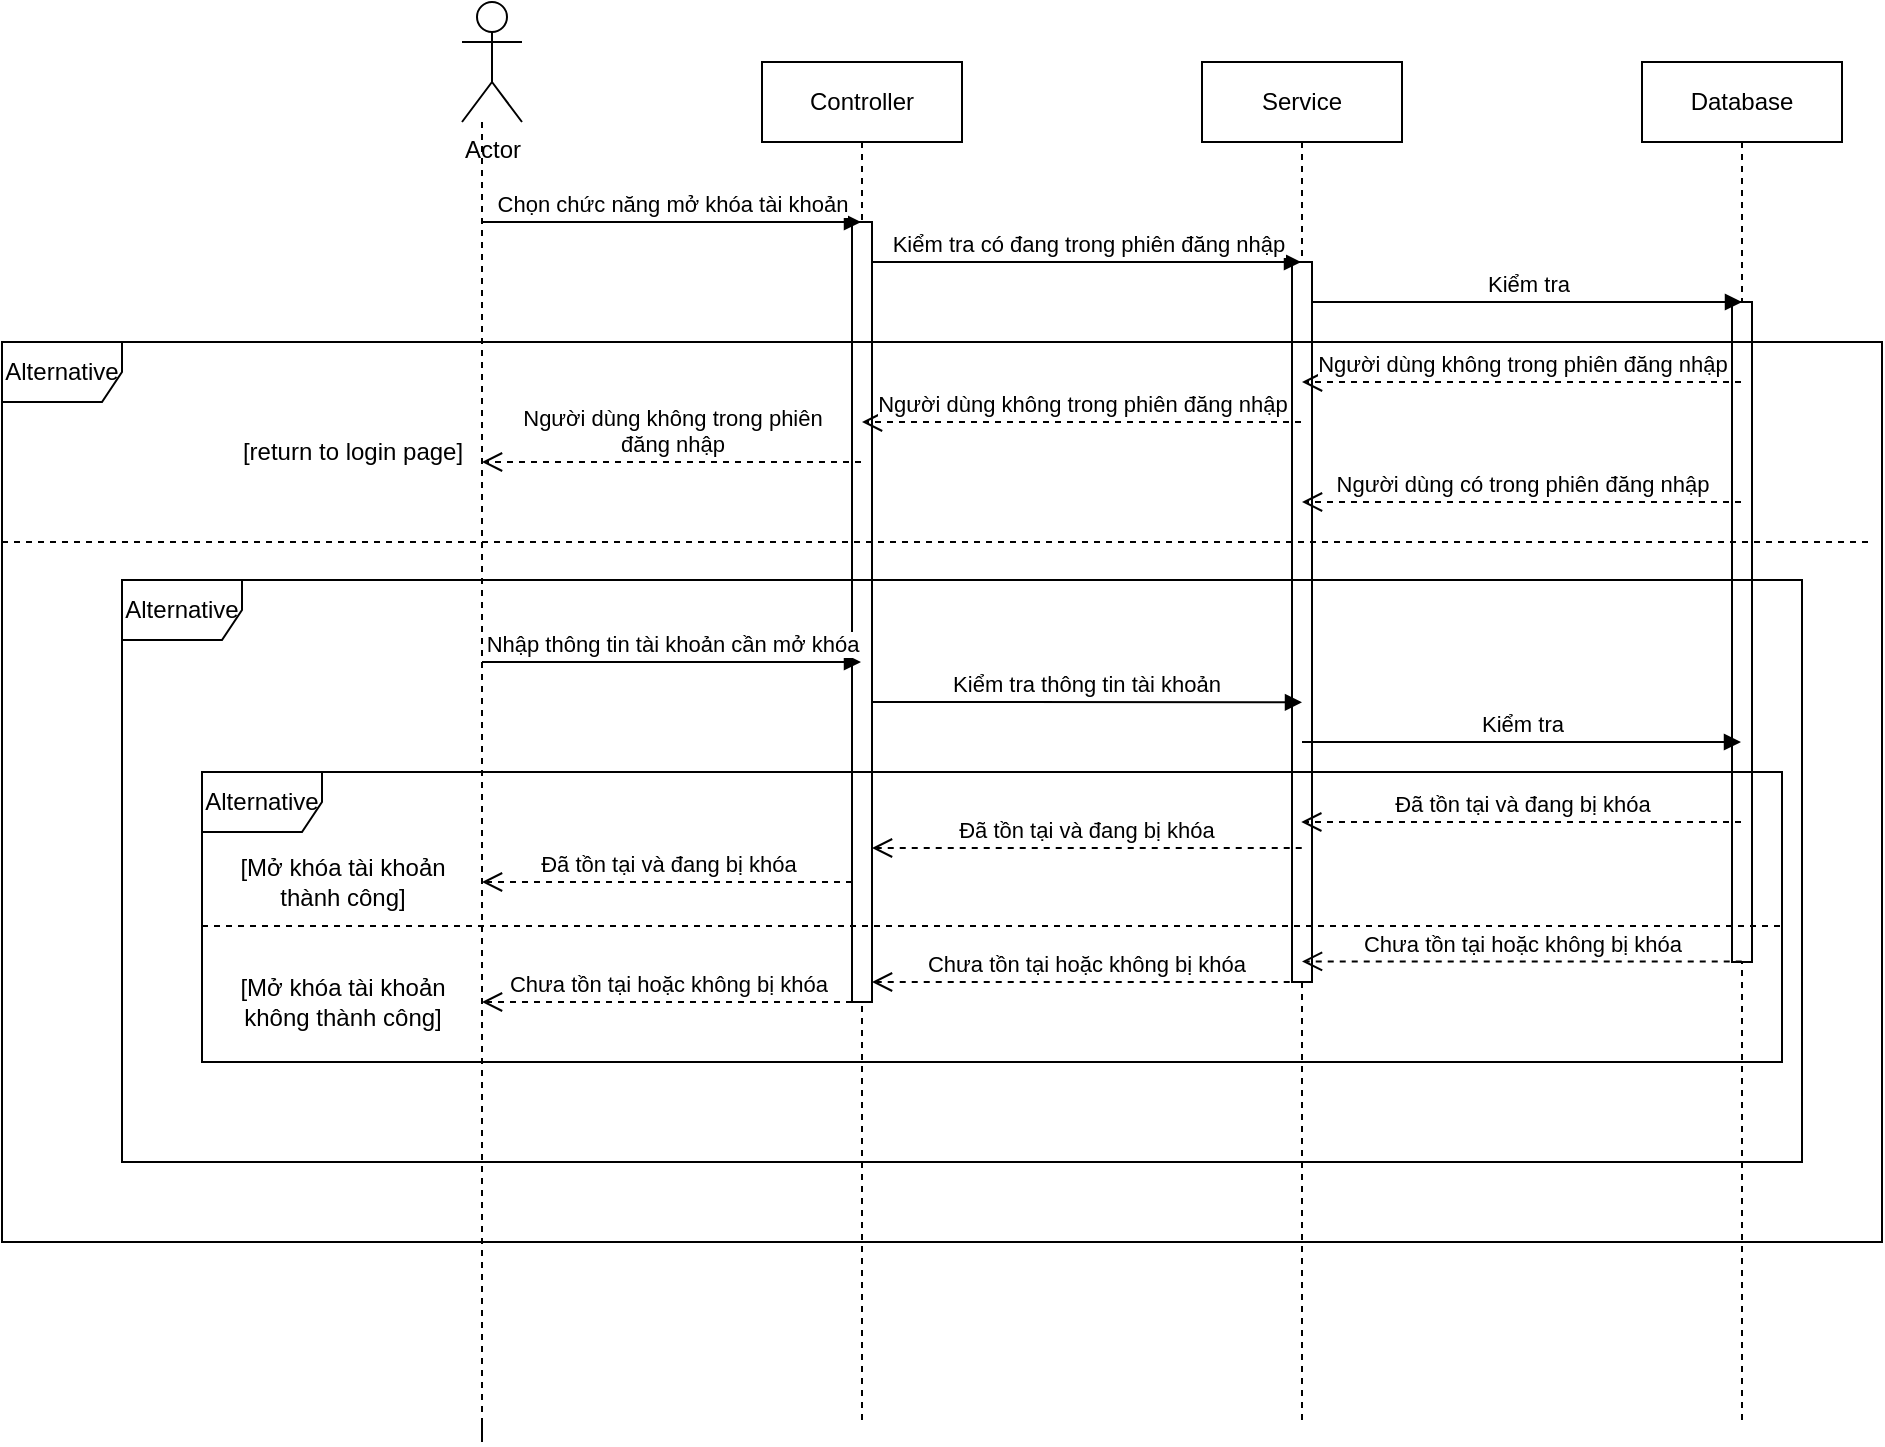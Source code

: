 <mxfile version="26.2.2">
  <diagram name="Page-1" id="5z495JR1f8jttpb47AjH">
    <mxGraphModel dx="1818" dy="485" grid="1" gridSize="10" guides="1" tooltips="1" connect="1" arrows="1" fold="1" page="1" pageScale="1" pageWidth="850" pageHeight="1100" math="0" shadow="0">
      <root>
        <mxCell id="0" />
        <mxCell id="1" parent="0" />
        <mxCell id="UymJmeRNEFCiv9irAfPJ-1" value="Controller" style="shape=umlLifeline;perimeter=lifelinePerimeter;whiteSpace=wrap;html=1;container=1;dropTarget=0;collapsible=0;recursiveResize=0;outlineConnect=0;portConstraint=eastwest;newEdgeStyle={&quot;curved&quot;:0,&quot;rounded&quot;:0};" vertex="1" parent="1">
          <mxGeometry x="-150" y="190" width="100" height="680" as="geometry" />
        </mxCell>
        <mxCell id="UymJmeRNEFCiv9irAfPJ-2" value="" style="html=1;points=[[0,0,0,0,5],[0,1,0,0,-5],[1,0,0,0,5],[1,1,0,0,-5]];perimeter=orthogonalPerimeter;outlineConnect=0;targetShapes=umlLifeline;portConstraint=eastwest;newEdgeStyle={&quot;curved&quot;:0,&quot;rounded&quot;:0};" vertex="1" parent="UymJmeRNEFCiv9irAfPJ-1">
          <mxGeometry x="45" y="80" width="10" height="390" as="geometry" />
        </mxCell>
        <mxCell id="UymJmeRNEFCiv9irAfPJ-3" style="edgeStyle=orthogonalEdgeStyle;rounded=0;orthogonalLoop=1;jettySize=auto;html=1;dashed=1;endArrow=none;startFill=0;" edge="1" parent="1" source="UymJmeRNEFCiv9irAfPJ-4">
          <mxGeometry relative="1" as="geometry">
            <mxPoint x="-290" y="870" as="targetPoint" />
            <Array as="points">
              <mxPoint x="-290" y="880" />
              <mxPoint x="-290" y="880" />
            </Array>
          </mxGeometry>
        </mxCell>
        <mxCell id="UymJmeRNEFCiv9irAfPJ-4" value="Actor" style="shape=umlActor;verticalLabelPosition=bottom;verticalAlign=top;html=1;" vertex="1" parent="1">
          <mxGeometry x="-300" y="160" width="30" height="60" as="geometry" />
        </mxCell>
        <mxCell id="UymJmeRNEFCiv9irAfPJ-5" value="Service" style="shape=umlLifeline;perimeter=lifelinePerimeter;whiteSpace=wrap;html=1;container=1;dropTarget=0;collapsible=0;recursiveResize=0;outlineConnect=0;portConstraint=eastwest;newEdgeStyle={&quot;curved&quot;:0,&quot;rounded&quot;:0};" vertex="1" parent="1">
          <mxGeometry x="70" y="190" width="100" height="680" as="geometry" />
        </mxCell>
        <mxCell id="UymJmeRNEFCiv9irAfPJ-6" value="" style="html=1;points=[[0,0,0,0,5],[0,1,0,0,-5],[1,0,0,0,5],[1,1,0,0,-5]];perimeter=orthogonalPerimeter;outlineConnect=0;targetShapes=umlLifeline;portConstraint=eastwest;newEdgeStyle={&quot;curved&quot;:0,&quot;rounded&quot;:0};" vertex="1" parent="UymJmeRNEFCiv9irAfPJ-5">
          <mxGeometry x="45" y="100" width="10" height="360" as="geometry" />
        </mxCell>
        <mxCell id="UymJmeRNEFCiv9irAfPJ-7" value="Database" style="shape=umlLifeline;perimeter=lifelinePerimeter;whiteSpace=wrap;html=1;container=1;dropTarget=0;collapsible=0;recursiveResize=0;outlineConnect=0;portConstraint=eastwest;newEdgeStyle={&quot;curved&quot;:0,&quot;rounded&quot;:0};" vertex="1" parent="1">
          <mxGeometry x="290" y="190" width="100" height="680" as="geometry" />
        </mxCell>
        <mxCell id="UymJmeRNEFCiv9irAfPJ-8" value="" style="html=1;points=[[0,0,0,0,5],[0,1,0,0,-5],[1,0,0,0,5],[1,1,0,0,-5]];perimeter=orthogonalPerimeter;outlineConnect=0;targetShapes=umlLifeline;portConstraint=eastwest;newEdgeStyle={&quot;curved&quot;:0,&quot;rounded&quot;:0};" vertex="1" parent="UymJmeRNEFCiv9irAfPJ-7">
          <mxGeometry x="45" y="120" width="10" height="330" as="geometry" />
        </mxCell>
        <mxCell id="UymJmeRNEFCiv9irAfPJ-9" value="Chọn chức năng mở khóa tài khoản" style="html=1;verticalAlign=bottom;endArrow=block;curved=0;rounded=0;" edge="1" parent="1">
          <mxGeometry width="80" relative="1" as="geometry">
            <mxPoint x="-290" y="270" as="sourcePoint" />
            <mxPoint x="-100.5" y="270" as="targetPoint" />
            <Array as="points">
              <mxPoint x="-220" y="270" />
            </Array>
          </mxGeometry>
        </mxCell>
        <mxCell id="UymJmeRNEFCiv9irAfPJ-10" value="Kiểm tra có đang trong phiên đăng nhập" style="html=1;verticalAlign=bottom;endArrow=block;curved=0;rounded=0;" edge="1" parent="1" source="UymJmeRNEFCiv9irAfPJ-2" target="UymJmeRNEFCiv9irAfPJ-5">
          <mxGeometry width="80" relative="1" as="geometry">
            <mxPoint x="-80" y="290" as="sourcePoint" />
            <mxPoint x="89.5" y="290" as="targetPoint" />
            <Array as="points">
              <mxPoint x="-30" y="290" />
            </Array>
          </mxGeometry>
        </mxCell>
        <mxCell id="UymJmeRNEFCiv9irAfPJ-11" value="Kiểm tra" style="html=1;verticalAlign=bottom;endArrow=block;curved=0;rounded=0;" edge="1" parent="1" source="UymJmeRNEFCiv9irAfPJ-6">
          <mxGeometry width="80" relative="1" as="geometry">
            <mxPoint x="130" y="310" as="sourcePoint" />
            <mxPoint x="340" y="310" as="targetPoint" />
            <Array as="points">
              <mxPoint x="190" y="310" />
            </Array>
          </mxGeometry>
        </mxCell>
        <mxCell id="UymJmeRNEFCiv9irAfPJ-12" value="Người dùng không trong phiên đăng nhập" style="html=1;verticalAlign=bottom;endArrow=open;dashed=1;endSize=8;curved=0;rounded=0;" edge="1" parent="1">
          <mxGeometry relative="1" as="geometry">
            <mxPoint x="339.5" y="350" as="sourcePoint" />
            <mxPoint x="120" y="350" as="targetPoint" />
          </mxGeometry>
        </mxCell>
        <mxCell id="UymJmeRNEFCiv9irAfPJ-13" value="Người dùng không trong phiên đăng nhập" style="html=1;verticalAlign=bottom;endArrow=open;dashed=1;endSize=8;curved=0;rounded=0;" edge="1" parent="1">
          <mxGeometry relative="1" as="geometry">
            <mxPoint x="119.5" y="370" as="sourcePoint" />
            <mxPoint x="-100" y="370" as="targetPoint" />
          </mxGeometry>
        </mxCell>
        <mxCell id="UymJmeRNEFCiv9irAfPJ-14" value="Người dùng không trong phiên&lt;div&gt;đăng nhập&lt;/div&gt;" style="html=1;verticalAlign=bottom;endArrow=open;dashed=1;endSize=8;curved=0;rounded=0;" edge="1" parent="1">
          <mxGeometry relative="1" as="geometry">
            <mxPoint x="-100.5" y="390" as="sourcePoint" />
            <mxPoint x="-290" y="390" as="targetPoint" />
          </mxGeometry>
        </mxCell>
        <mxCell id="UymJmeRNEFCiv9irAfPJ-15" value="Alternative" style="shape=umlFrame;whiteSpace=wrap;html=1;pointerEvents=0;" vertex="1" parent="1">
          <mxGeometry x="-530" y="330" width="940" height="450" as="geometry" />
        </mxCell>
        <mxCell id="UymJmeRNEFCiv9irAfPJ-16" value="[return to login page]" style="text;html=1;align=center;verticalAlign=middle;resizable=0;points=[];autosize=1;strokeColor=none;fillColor=none;" vertex="1" parent="1">
          <mxGeometry x="-420" y="370" width="130" height="30" as="geometry" />
        </mxCell>
        <mxCell id="UymJmeRNEFCiv9irAfPJ-17" value="" style="line;strokeWidth=1;fillColor=none;align=left;verticalAlign=middle;spacingTop=-1;spacingLeft=3;spacingRight=3;rotatable=0;labelPosition=right;points=[];portConstraint=eastwest;strokeColor=inherit;dashed=1;" vertex="1" parent="1">
          <mxGeometry x="-530" y="426" width="935" height="8" as="geometry" />
        </mxCell>
        <mxCell id="UymJmeRNEFCiv9irAfPJ-18" value="Người dùng có trong phiên đăng nhập" style="html=1;verticalAlign=bottom;endArrow=open;dashed=1;endSize=8;curved=0;rounded=0;" edge="1" parent="1" source="UymJmeRNEFCiv9irAfPJ-7">
          <mxGeometry relative="1" as="geometry">
            <mxPoint x="200" y="410" as="sourcePoint" />
            <mxPoint x="120" y="410" as="targetPoint" />
          </mxGeometry>
        </mxCell>
        <mxCell id="UymJmeRNEFCiv9irAfPJ-19" value="Alternative" style="shape=umlFrame;whiteSpace=wrap;html=1;pointerEvents=0;" vertex="1" parent="1">
          <mxGeometry x="-470" y="449" width="840" height="291" as="geometry" />
        </mxCell>
        <mxCell id="UymJmeRNEFCiv9irAfPJ-20" value="Nhập thông tin tài khoản cần mở khóa" style="html=1;verticalAlign=bottom;endArrow=block;curved=0;rounded=0;" edge="1" parent="1">
          <mxGeometry x="0.003" width="80" relative="1" as="geometry">
            <mxPoint x="-290" y="490" as="sourcePoint" />
            <mxPoint x="-100.5" y="490" as="targetPoint" />
            <Array as="points">
              <mxPoint x="-210" y="490" />
            </Array>
            <mxPoint as="offset" />
          </mxGeometry>
        </mxCell>
        <mxCell id="UymJmeRNEFCiv9irAfPJ-21" value="Kiểm tra thông tin tài khoản" style="html=1;verticalAlign=bottom;endArrow=block;curved=0;rounded=0;entryX=0.5;entryY=0.493;entryDx=0;entryDy=0;entryPerimeter=0;" edge="1" parent="1">
          <mxGeometry width="80" relative="1" as="geometry">
            <mxPoint x="-95" y="510" as="sourcePoint" />
            <mxPoint x="120" y="510.17" as="targetPoint" />
            <Array as="points">
              <mxPoint x="-50" y="510" />
            </Array>
          </mxGeometry>
        </mxCell>
        <mxCell id="UymJmeRNEFCiv9irAfPJ-22" value="Kiểm tra" style="html=1;verticalAlign=bottom;endArrow=block;curved=0;rounded=0;" edge="1" parent="1">
          <mxGeometry width="80" relative="1" as="geometry">
            <mxPoint x="120" y="530" as="sourcePoint" />
            <mxPoint x="339.5" y="530" as="targetPoint" />
            <Array as="points">
              <mxPoint x="185" y="530" />
            </Array>
          </mxGeometry>
        </mxCell>
        <mxCell id="UymJmeRNEFCiv9irAfPJ-23" value="Alternative" style="shape=umlFrame;whiteSpace=wrap;html=1;pointerEvents=0;" vertex="1" parent="1">
          <mxGeometry x="-430" y="545" width="790" height="145" as="geometry" />
        </mxCell>
        <mxCell id="UymJmeRNEFCiv9irAfPJ-24" value="Đã tồn tại và đang bị khóa" style="html=1;verticalAlign=bottom;endArrow=open;dashed=1;endSize=8;curved=0;rounded=0;" edge="1" parent="1">
          <mxGeometry relative="1" as="geometry">
            <mxPoint x="339.5" y="570" as="sourcePoint" />
            <mxPoint x="119.63" y="570" as="targetPoint" />
          </mxGeometry>
        </mxCell>
        <mxCell id="UymJmeRNEFCiv9irAfPJ-25" value="Đã tồn tại và đang bị khóa" style="html=1;verticalAlign=bottom;endArrow=open;dashed=1;endSize=8;curved=0;rounded=0;" edge="1" parent="1">
          <mxGeometry relative="1" as="geometry">
            <mxPoint x="119.87" y="583" as="sourcePoint" />
            <mxPoint x="-95" y="583" as="targetPoint" />
          </mxGeometry>
        </mxCell>
        <mxCell id="UymJmeRNEFCiv9irAfPJ-26" value="Đã tồn tại và đang bị khóa" style="html=1;verticalAlign=bottom;endArrow=open;dashed=1;endSize=8;curved=0;rounded=0;" edge="1" parent="1" source="UymJmeRNEFCiv9irAfPJ-2">
          <mxGeometry relative="1" as="geometry">
            <mxPoint x="-130" y="600" as="sourcePoint" />
            <mxPoint x="-290.0" y="600" as="targetPoint" />
          </mxGeometry>
        </mxCell>
        <mxCell id="UymJmeRNEFCiv9irAfPJ-27" value="[Mở khóa tài khoản&lt;div&gt;thành công]&lt;/div&gt;" style="text;html=1;align=center;verticalAlign=middle;resizable=0;points=[];autosize=1;strokeColor=none;fillColor=none;" vertex="1" parent="1">
          <mxGeometry x="-425" y="580" width="130" height="40" as="geometry" />
        </mxCell>
        <mxCell id="UymJmeRNEFCiv9irAfPJ-28" value="" style="line;strokeWidth=1;fillColor=none;align=left;verticalAlign=middle;spacingTop=-1;spacingLeft=3;spacingRight=3;rotatable=0;labelPosition=right;points=[];portConstraint=eastwest;strokeColor=inherit;dashed=1;" vertex="1" parent="1">
          <mxGeometry x="-430" y="618" width="790" height="8" as="geometry" />
        </mxCell>
        <mxCell id="UymJmeRNEFCiv9irAfPJ-29" value="Chưa tồn tại hoặc không bị khóa" style="html=1;verticalAlign=bottom;endArrow=open;dashed=1;endSize=8;curved=0;rounded=0;" edge="1" parent="1">
          <mxGeometry relative="1" as="geometry">
            <mxPoint x="339.87" y="639.7" as="sourcePoint" />
            <mxPoint x="120.0" y="639.7" as="targetPoint" />
          </mxGeometry>
        </mxCell>
        <mxCell id="UymJmeRNEFCiv9irAfPJ-30" value="Chưa tồn tại hoặc không bị khóa" style="html=1;verticalAlign=bottom;endArrow=open;dashed=1;endSize=8;curved=0;rounded=0;" edge="1" parent="1" target="UymJmeRNEFCiv9irAfPJ-2">
          <mxGeometry relative="1" as="geometry">
            <mxPoint x="119.87" y="650" as="sourcePoint" />
            <mxPoint x="-90" y="650" as="targetPoint" />
          </mxGeometry>
        </mxCell>
        <mxCell id="UymJmeRNEFCiv9irAfPJ-31" value="Chưa tồn tại hoặc không bị khóa" style="html=1;verticalAlign=bottom;endArrow=open;dashed=1;endSize=8;curved=0;rounded=0;" edge="1" parent="1">
          <mxGeometry relative="1" as="geometry">
            <mxPoint x="-105" y="660" as="sourcePoint" />
            <mxPoint x="-290" y="660" as="targetPoint" />
          </mxGeometry>
        </mxCell>
        <mxCell id="UymJmeRNEFCiv9irAfPJ-32" value="[Mở khóa tài khoản&lt;div&gt;không thành công]&lt;/div&gt;" style="text;html=1;align=center;verticalAlign=middle;resizable=0;points=[];autosize=1;strokeColor=none;fillColor=none;" vertex="1" parent="1">
          <mxGeometry x="-425" y="640" width="130" height="40" as="geometry" />
        </mxCell>
      </root>
    </mxGraphModel>
  </diagram>
</mxfile>
